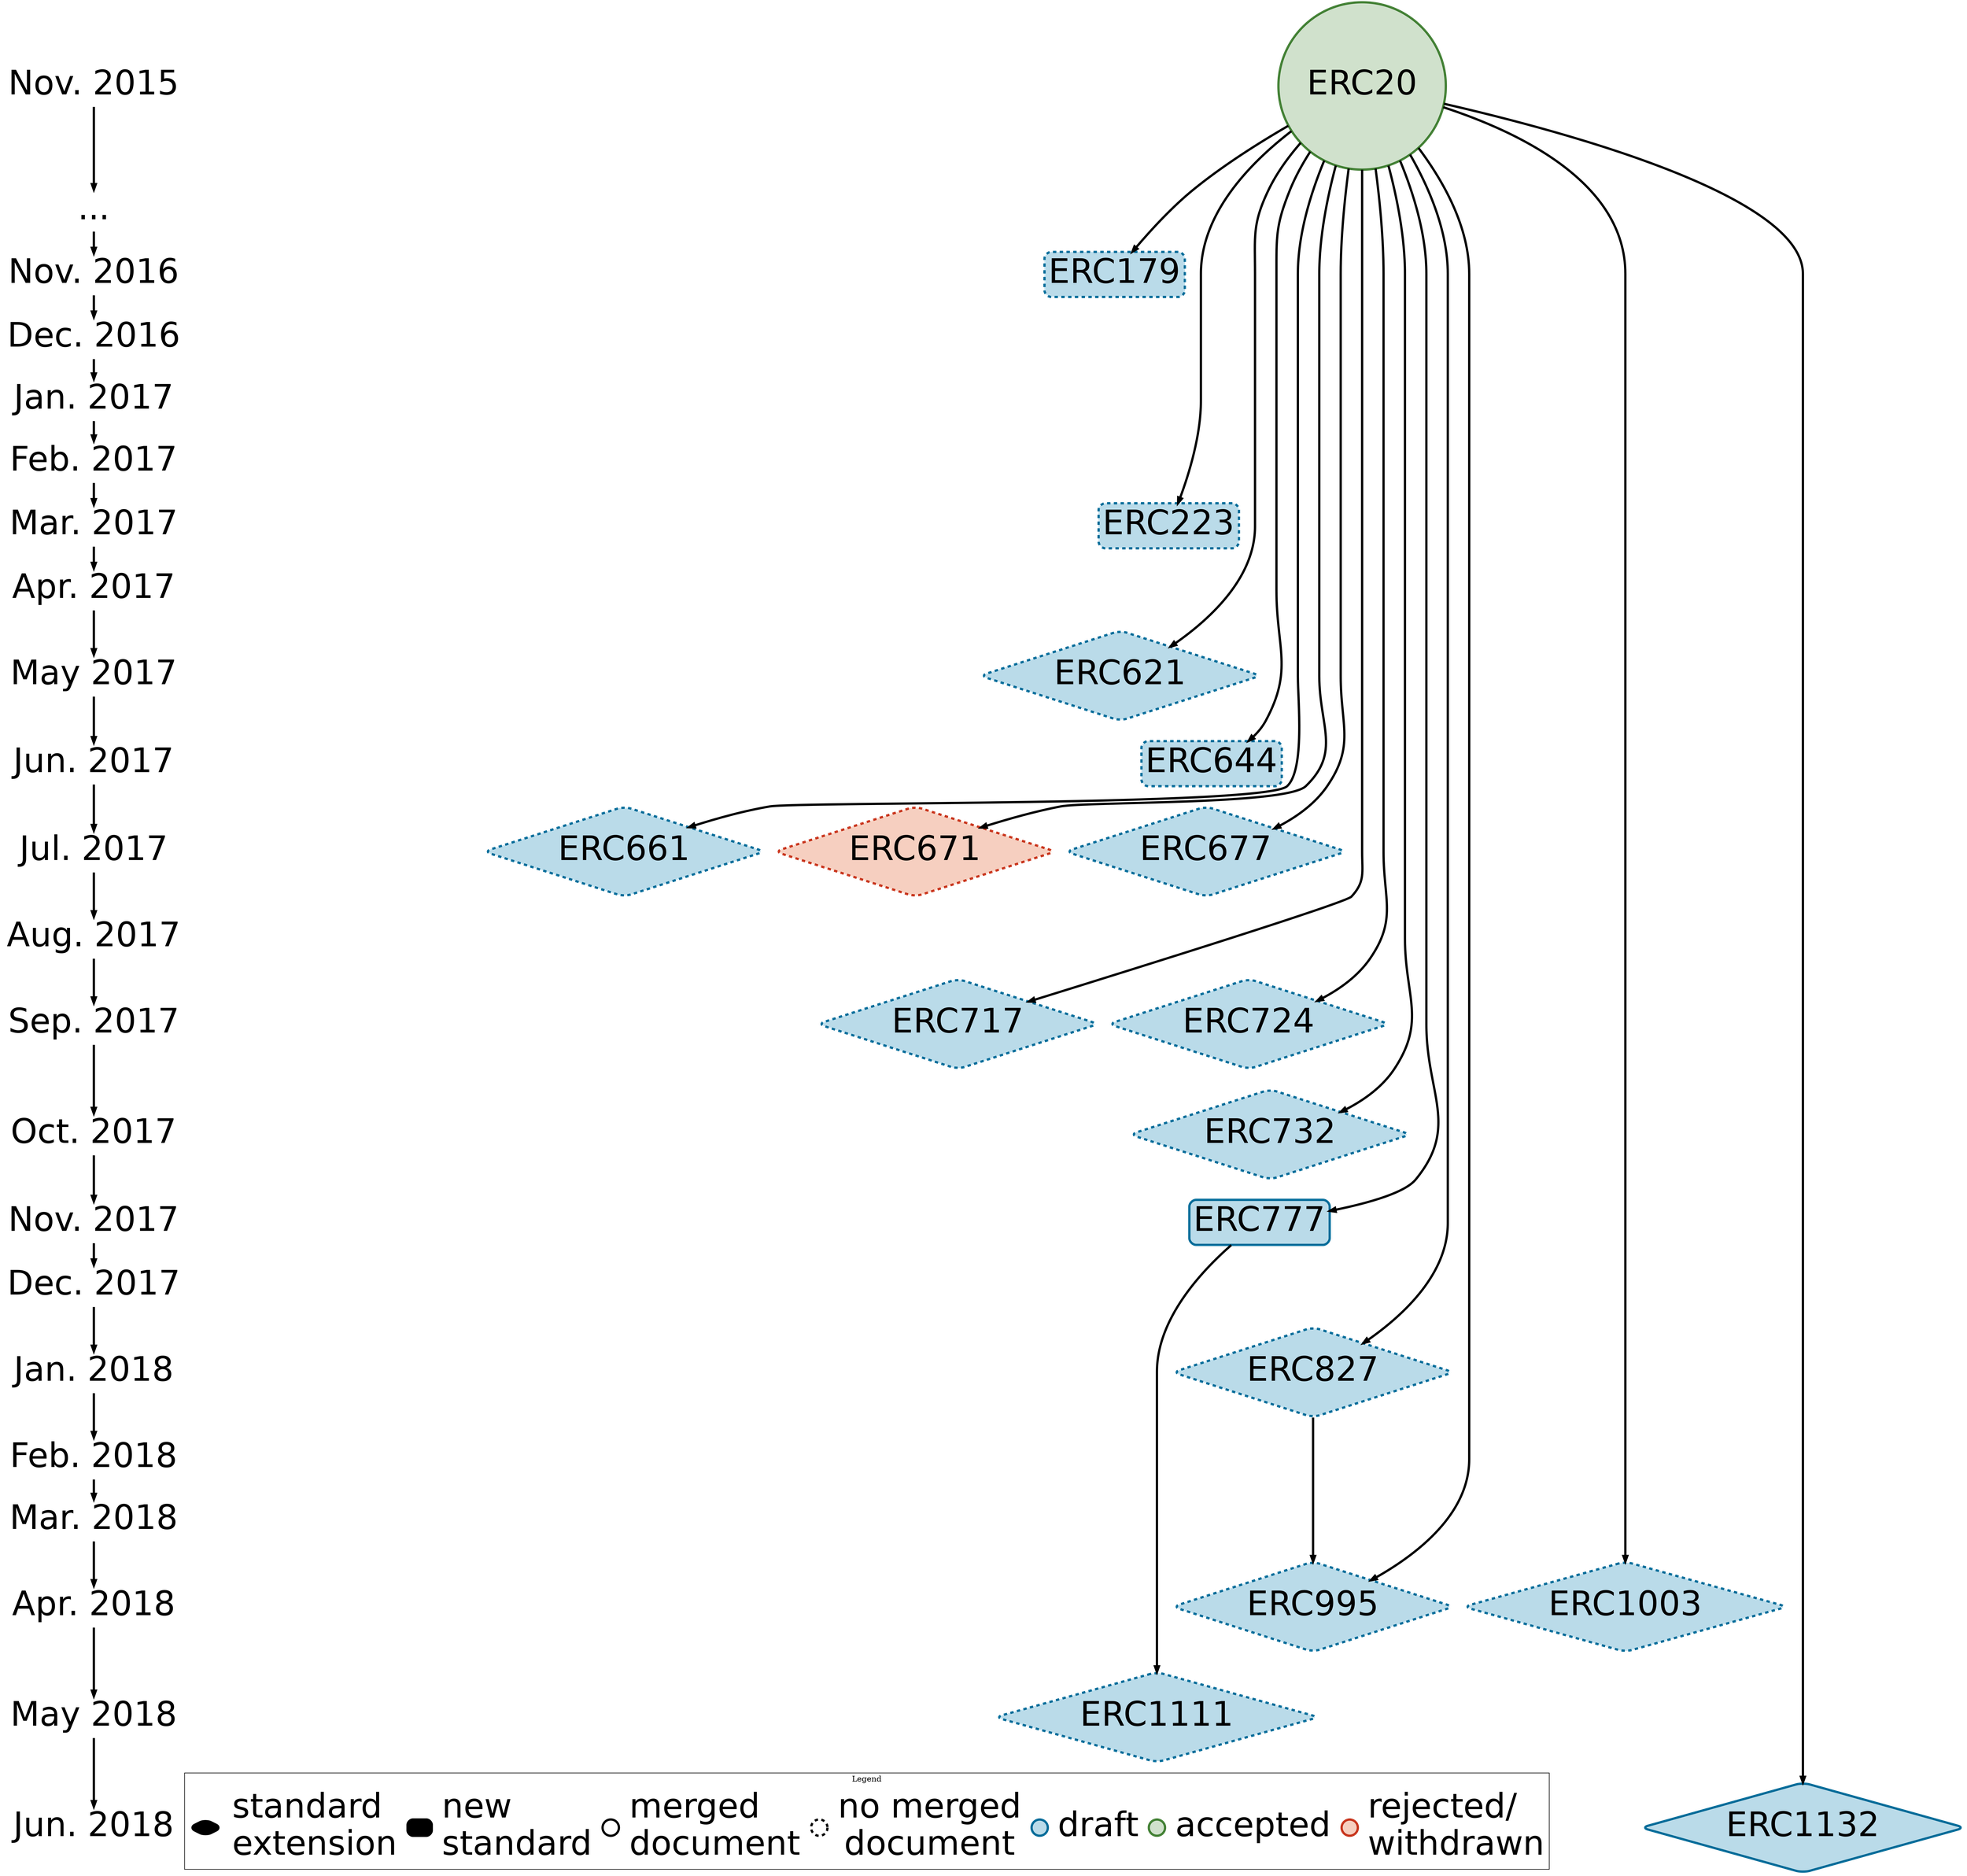 digraph G {
  rankdir=TB;
  bgcolor="transparent";
  edge [color="black", penwidth=4.0;];
  node [fontname="helvetica", fontsize=60, fontcolor="black", penwidth=4.0;];
  subgraph timeline {
    node [ shape=plaintext, fontcolor="black" ];
    "Nov. 2015" ->
    "..." ->
    "Nov. 2016" ->
    "Dec. 2016" ->
    "Jan. 2017" ->
    "Feb. 2017" ->
    "Mar. 2017" ->
    "Apr. 2017" ->
    "May 2017" ->
    "Jun. 2017" ->
    "Jul. 2017" ->
    "Aug. 2017" ->
    "Sep. 2017" ->
    "Oct. 2017" ->
    "Nov. 2017" ->
    "Dec. 2017" ->
    "Jan. 2018" ->
    "Feb. 2018" ->
    "Mar. 2018" ->
    "Apr. 2018" ->
    "May 2018" ->
    "Jun. 2018"
  }

  subgraph tree {
  node [ style="filled,bold,rounded", shape=diamond, fillcolor="#badbe9", color="#006895", margin="0.1" ];
  ERC20 [ label="ERC20", URL="https://eips.ethereum.org/EIPS/eip-20", shape=circle, fillcolor="#d0e1cc", color="#3f7d31" ];
  ERC179 [ label="ERC179", URL="https://github.com/ethereum/EIPs/issues/179", style="filled,bold,rounded,dashed", shape=box];
  ERC223 [ label="ERC223", URL="https://github.com/ethereum/EIPs/issues/223", style="filled,bold,rounded,dashed", shape=box];
  ERC621 [ label="ERC621", URL="https://github.com/ethereum/EIPs/pull/621", style="filled,bold,rounded,dashed" ];
  ERC644 [ label="ERC644", URL="https://github.com/ethereum/EIPs/issues/661", style="filled,bold,rounded,dashed", shape=box ];
  ERC661 [ label="ERC661", URL="https://github.com/ethereum/EIPs/issues/661", style="filled,bold,rounded,dashed" ];
  ERC671 [ label="ERC671", URL="https://github.com/ethereum/EIPs/pull/671", style="filled,bold,rounded,dashed", fillcolor="#f6cfc0", color="#c43119" ];
  ERC677 [ label="ERC677", URL="https://github.com/ethereum/EIPs/issues/677", style="filled,bold,rounded,dashed" ];
  ERC717 [ label="ERC717", URL="https://github.com/ethereum/EIPs/issues/717", style="filled,bold,rounded,dashed" ];
  ERC724 [ label="ERC724", URL="https://github.com/ethereum/EIPs/issues/724", style="filled,bold,rounded,dashed" ];
  ERC732 [ label="ERC732", URL="https://github.com/ethereum/EIPs/pull/732", style="filled,bold,rounded,dashed" ];
  ERC777 [ label="ERC777", URL="https://eips.ethereum.org/EIPS/eip-777", shape=box];
  ERC827 [ label="ERC827", URL="https://github.com/ethereum/EIPs/issues/827", style="filled,bold,rounded,dashed" ];
  ERC995 [ label="ERC995", URL="https://github.com/ethereum/EIPs/issues/995", style="filled,bold,rounded,dashed" ];
  ERC1003 [ label="ERC1003", URL="https://github.com/ethereum/EIPs/issues/1003", style="filled,bold,rounded,dashed" ];
  ERC1111 [ label="ERC1111", URL="https://github.com/ethereum/EIPs/issues/1111", style="filled,bold,rounded,dashed" ];
  ERC1132 [ label="ERC1132", URL="https://eips.ethereum.org/EIPS/eip-1132" ];

  { rank = same ; "Nov. 2015" ; ERC20 }
  { rank = same ; "Nov. 2016" ; ERC179 }
  { rank = same ; "Mar. 2017" ; ERC223 }
  { rank = same ; "May 2017" ; ERC621 }
  { rank = same ; "Jun. 2017" ; ERC644 }
  { rank = same ; "Jul. 2017" ; ERC661 ; ERC671 ; ERC677 }
  { rank = same ; "Sep. 2017" ; ERC717 ; ERC724 }
  { rank = same ; "Oct. 2017" ; ERC732 }
  { rank = same ; "Nov. 2017" ; ERC777 }
  { rank = same ; "Jan. 2018" ; ERC827 }
  { rank = same ; "Apr. 2018" ; ERC995 ; ERC1003 }
  { rank = same ; "May 2018" ; ERC1111 }
  { rank = same ; "Jun. 2018" ; ERC1132 }


  ERC20 -> ERC179;
  ERC20 -> ERC223;
  ERC20 -> ERC621;
  ERC20 -> ERC644;
  ERC20 -> ERC661;
  ERC20 -> ERC671;
  ERC20 -> ERC677;
  ERC20 -> ERC717;
  ERC20 -> ERC724;
  ERC20 -> ERC732;
  ERC20 -> ERC777;
  ERC20 -> ERC827;
  ERC20 -> ERC995;
  ERC827 -> ERC995;
  ERC20 -> ERC1003;
  ERC777 -> ERC1111;
  ERC20 -> ERC1132;
  }

  subgraph cluster_legend {
    labelloc="t";
    label="Legend";
    rank=max;
    // margin="0.01"

    node [ shape=plaintext, margin="0.000001" ];
    txt_rejected [ label="rejected/\lwithdrawn" ];
    txt_draft [ label="draft" ];
    txt_accepted [ label="accepted" ];
    txt_unmerged [ label="no merged\ldocument" ];
    txt_merged [label="merged\ldocument" ];
    txt_new [ label="new\lstandard" ];
    txt_ext [ label="standard\lextension" ];

    node [ width=0.6, height=0.4, style="filled,bold,rounded", margin="0.1", color="black", fillcolor="black"];
    rejected [ label="", shape=point, fillcolor="#f6cfc0", color="#c43119" ];
    accepted [ label="", shape=point, fillcolor="#d0e1cc", color="#3f7d31" ];
    draft    [ label="", shape=point, fillcolor="#badbe9", color="#006895" ];
    unmerged [ label="", shape=circle, width=0.3, style="bold,dashed" ];
    merged   [ label="", shape=circle, width=0.3, style="bold" ];
    new      [ label="", shape=box ];
    ext      [ label="", shape=diamond width=0.8 ];

    edge [ style="invis" minlen="-1" ];
    rejected -> txt_rejected;
    draft -> txt_draft;
    accepted -> txt_accepted;
    unmerged -> txt_unmerged;
    merged -> txt_merged;
    new -> txt_new;
    ext -> txt_ext;

    { rank = same ; rejected ; draft ; accepted ; unmerged ; merged ; new ; ext }
    { rank = same ; txt_rejected ; txt_draft ; txt_accepted ; txt_unmerged ; txt_merged ; txt_new ; txt_ext }
  }

  ERC1111 -> accepted [ style="invis" ];
}

